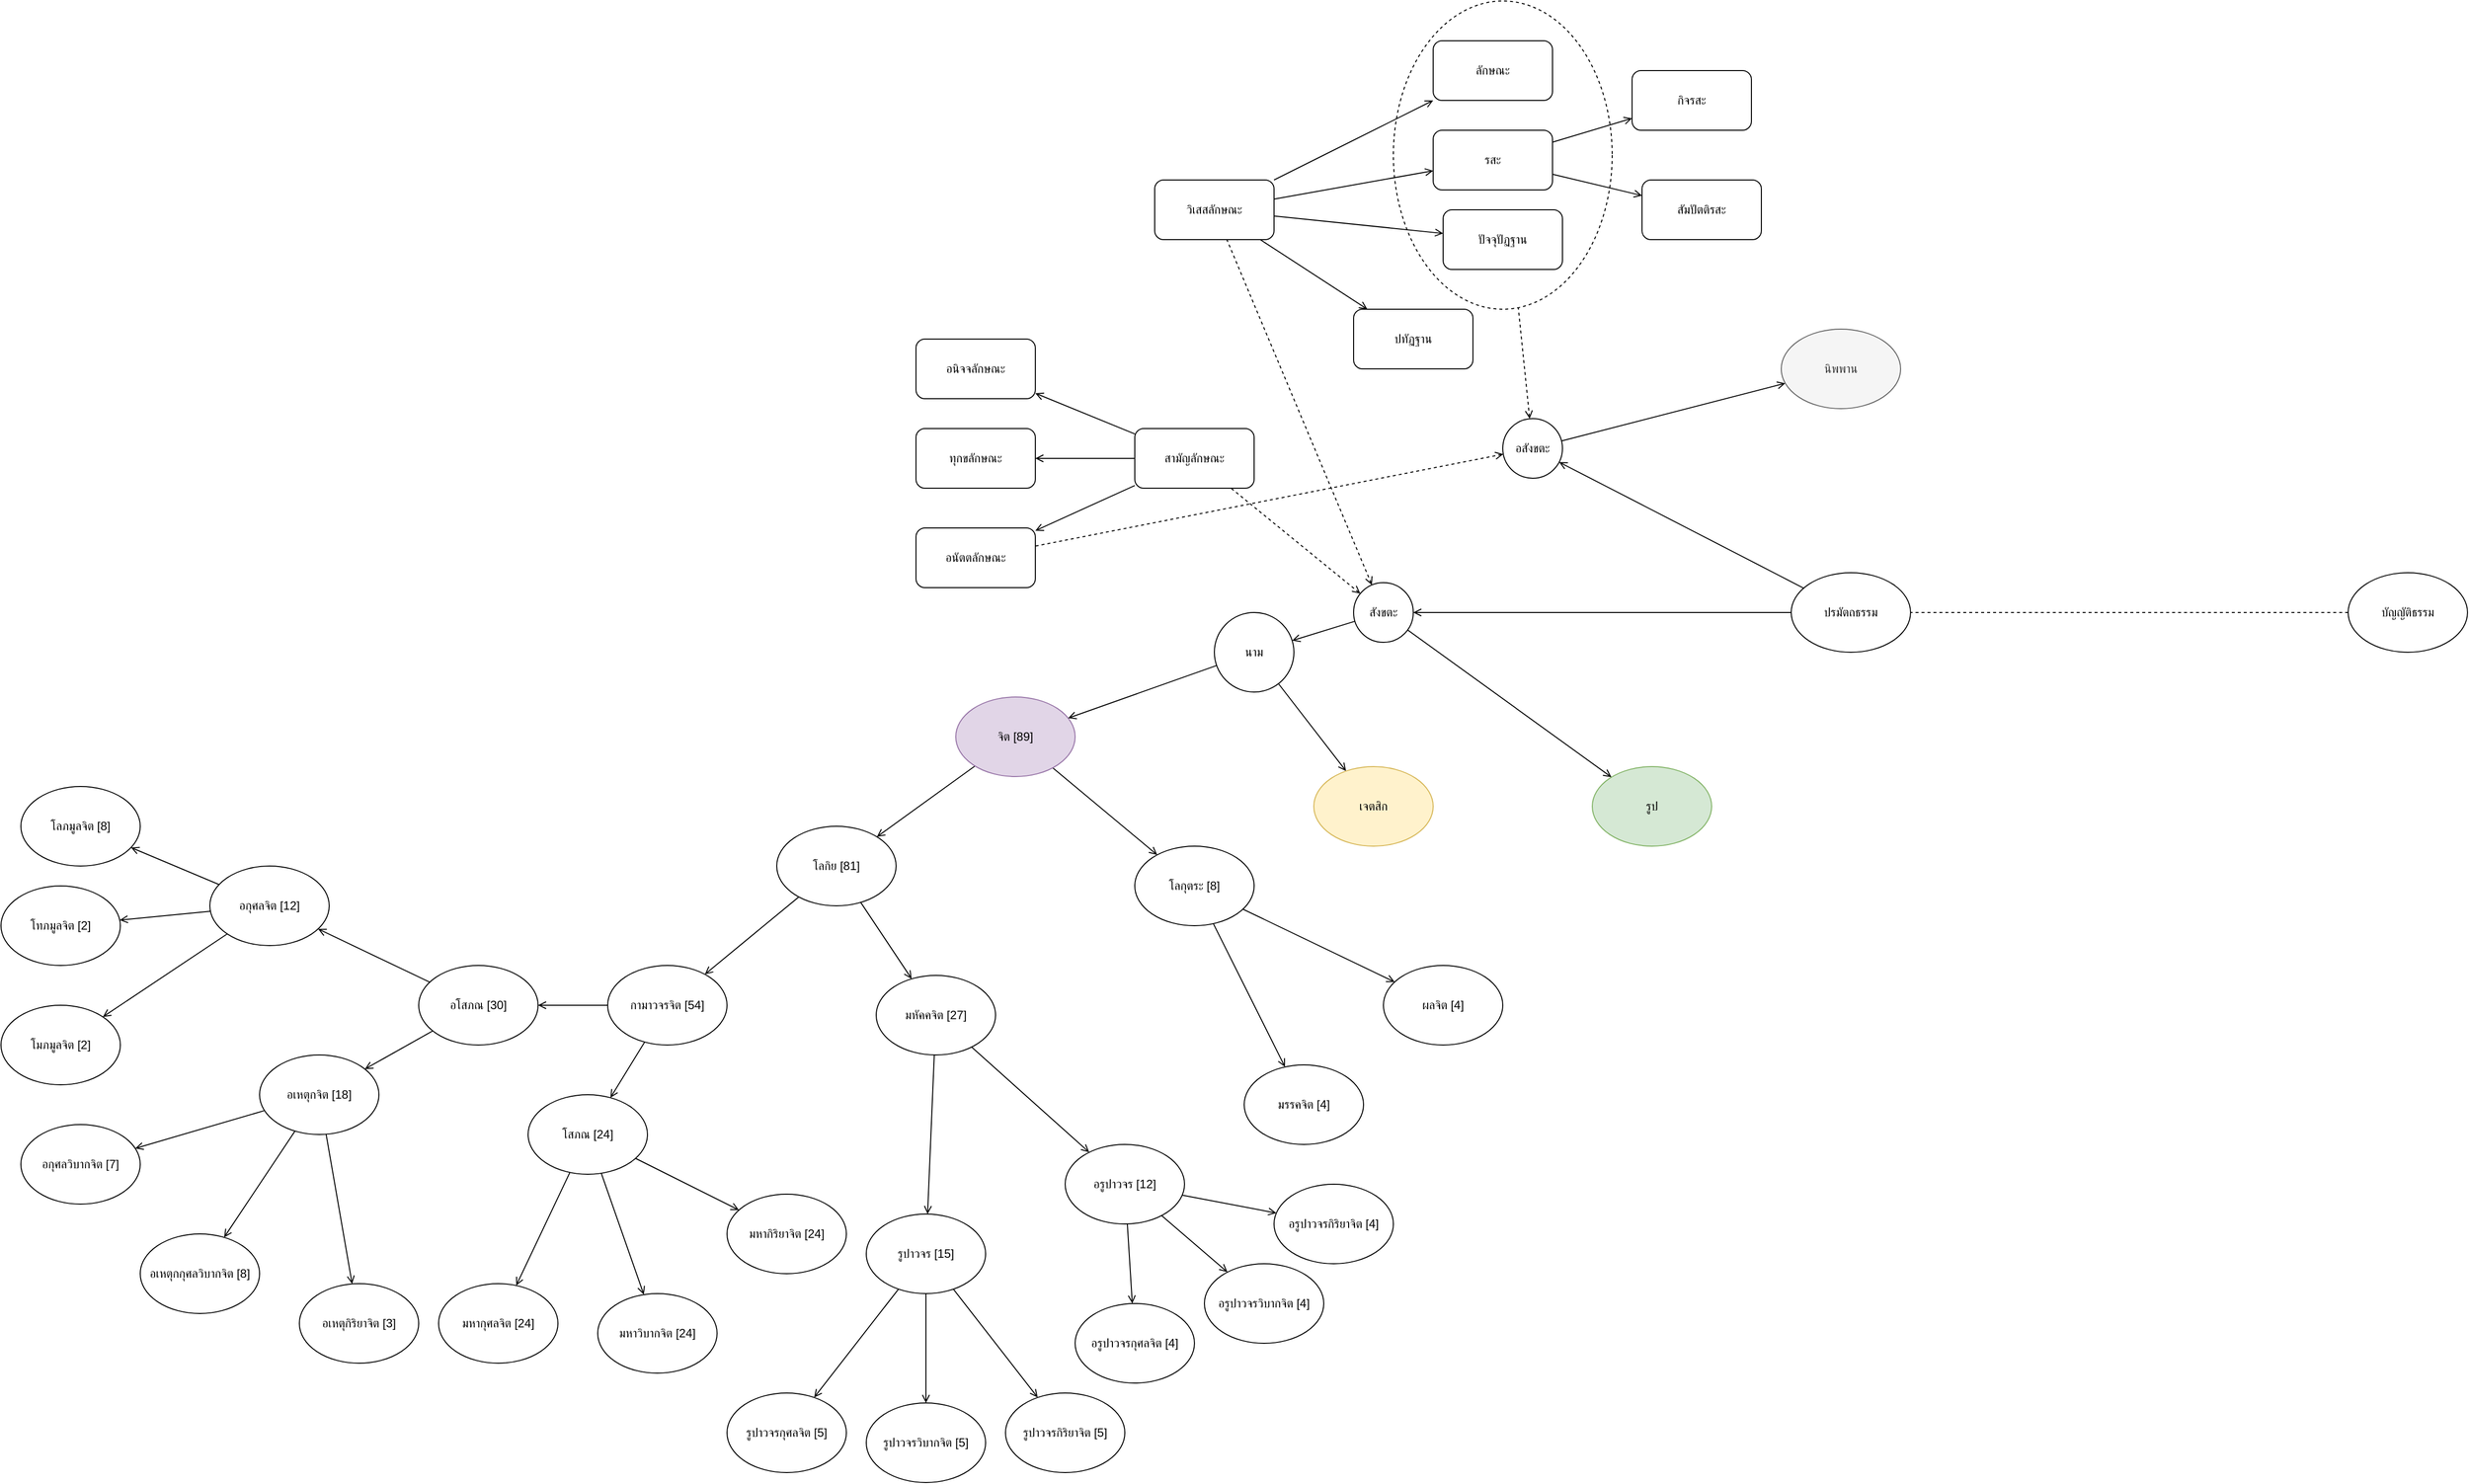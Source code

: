 <mxfile version="16.2.1" type="github">
  <diagram id="NXEd3F06SdvpRlzZAtwD" name="Page-1">
    <mxGraphModel dx="1971" dy="1519" grid="1" gridSize="10" guides="1" tooltips="1" connect="1" arrows="1" fold="1" page="1" pageScale="1" pageWidth="1100" pageHeight="850" math="0" shadow="0">
      <root>
        <mxCell id="0" />
        <mxCell id="1" parent="0" />
        <mxCell id="BVzkEmnIKLTDEYWlBooW-53" style="rounded=0;orthogonalLoop=1;jettySize=auto;html=1;startArrow=none;startFill=0;endArrow=open;endFill=0;" edge="1" parent="1" source="BVzkEmnIKLTDEYWlBooW-47" target="BVzkEmnIKLTDEYWlBooW-87">
          <mxGeometry relative="1" as="geometry" />
        </mxCell>
        <mxCell id="BVzkEmnIKLTDEYWlBooW-57" style="edgeStyle=none;rounded=0;orthogonalLoop=1;jettySize=auto;html=1;startArrow=none;startFill=0;endArrow=open;endFill=0;" edge="1" parent="1" source="BVzkEmnIKLTDEYWlBooW-47" target="BVzkEmnIKLTDEYWlBooW-95">
          <mxGeometry relative="1" as="geometry" />
        </mxCell>
        <mxCell id="BVzkEmnIKLTDEYWlBooW-47" value="ปรมัตถธรรม" style="ellipse;whiteSpace=wrap;html=1;" vertex="1" parent="1">
          <mxGeometry x="820" y="385" width="120" height="80" as="geometry" />
        </mxCell>
        <mxCell id="BVzkEmnIKLTDEYWlBooW-49" style="rounded=0;orthogonalLoop=1;jettySize=auto;html=1;startArrow=none;startFill=0;endArrow=none;endFill=0;dashed=1;" edge="1" parent="1" source="BVzkEmnIKLTDEYWlBooW-48" target="BVzkEmnIKLTDEYWlBooW-47">
          <mxGeometry relative="1" as="geometry" />
        </mxCell>
        <mxCell id="BVzkEmnIKLTDEYWlBooW-48" value="&lt;span&gt;บัญญัติธรรม&lt;/span&gt;" style="ellipse;whiteSpace=wrap;html=1;" vertex="1" parent="1">
          <mxGeometry x="1380" y="385" width="120" height="80" as="geometry" />
        </mxCell>
        <mxCell id="BVzkEmnIKLTDEYWlBooW-70" style="edgeStyle=none;rounded=0;orthogonalLoop=1;jettySize=auto;html=1;startArrow=open;startFill=0;endArrow=none;endFill=0;" edge="1" parent="1" source="BVzkEmnIKLTDEYWlBooW-98" target="BVzkEmnIKLTDEYWlBooW-87">
          <mxGeometry relative="1" as="geometry" />
        </mxCell>
        <mxCell id="BVzkEmnIKLTDEYWlBooW-103" style="edgeStyle=none;rounded=0;orthogonalLoop=1;jettySize=auto;html=1;startArrow=none;startFill=0;endArrow=open;endFill=0;" edge="1" parent="1" source="BVzkEmnIKLTDEYWlBooW-50" target="BVzkEmnIKLTDEYWlBooW-101">
          <mxGeometry relative="1" as="geometry" />
        </mxCell>
        <mxCell id="BVzkEmnIKLTDEYWlBooW-104" style="edgeStyle=none;rounded=0;orthogonalLoop=1;jettySize=auto;html=1;startArrow=none;startFill=0;endArrow=open;endFill=0;" edge="1" parent="1" source="BVzkEmnIKLTDEYWlBooW-50" target="BVzkEmnIKLTDEYWlBooW-102">
          <mxGeometry relative="1" as="geometry" />
        </mxCell>
        <mxCell id="BVzkEmnIKLTDEYWlBooW-50" value="จิต [89]" style="ellipse;whiteSpace=wrap;html=1;fillColor=#e1d5e7;strokeColor=#9673a6;" vertex="1" parent="1">
          <mxGeometry x="-20" y="510" width="120" height="80" as="geometry" />
        </mxCell>
        <mxCell id="BVzkEmnIKLTDEYWlBooW-71" style="edgeStyle=none;rounded=0;orthogonalLoop=1;jettySize=auto;html=1;startArrow=open;startFill=0;endArrow=none;endFill=0;" edge="1" parent="1" source="BVzkEmnIKLTDEYWlBooW-51" target="BVzkEmnIKLTDEYWlBooW-98">
          <mxGeometry relative="1" as="geometry" />
        </mxCell>
        <mxCell id="BVzkEmnIKLTDEYWlBooW-51" value="เจตสิก" style="ellipse;whiteSpace=wrap;html=1;fillColor=#fff2cc;strokeColor=#d6b656;" vertex="1" parent="1">
          <mxGeometry x="340" y="580" width="120" height="80" as="geometry" />
        </mxCell>
        <mxCell id="BVzkEmnIKLTDEYWlBooW-72" style="edgeStyle=none;rounded=0;orthogonalLoop=1;jettySize=auto;html=1;startArrow=open;startFill=0;endArrow=none;endFill=0;" edge="1" parent="1" source="BVzkEmnIKLTDEYWlBooW-52" target="BVzkEmnIKLTDEYWlBooW-87">
          <mxGeometry relative="1" as="geometry" />
        </mxCell>
        <mxCell id="BVzkEmnIKLTDEYWlBooW-52" value="รูป" style="ellipse;whiteSpace=wrap;html=1;fillColor=#d5e8d4;strokeColor=#82b366;" vertex="1" parent="1">
          <mxGeometry x="620" y="580" width="120" height="80" as="geometry" />
        </mxCell>
        <mxCell id="BVzkEmnIKLTDEYWlBooW-94" style="edgeStyle=none;rounded=0;orthogonalLoop=1;jettySize=auto;html=1;startArrow=open;startFill=0;endArrow=none;endFill=0;" edge="1" parent="1" source="BVzkEmnIKLTDEYWlBooW-56" target="BVzkEmnIKLTDEYWlBooW-95">
          <mxGeometry relative="1" as="geometry" />
        </mxCell>
        <mxCell id="BVzkEmnIKLTDEYWlBooW-56" value="นิพพาน" style="ellipse;whiteSpace=wrap;html=1;fillColor=#f5f5f5;fontColor=#333333;strokeColor=#666666;" vertex="1" parent="1">
          <mxGeometry x="810" y="140" width="120" height="80" as="geometry" />
        </mxCell>
        <mxCell id="BVzkEmnIKLTDEYWlBooW-62" style="edgeStyle=none;rounded=0;orthogonalLoop=1;jettySize=auto;html=1;startArrow=none;startFill=0;endArrow=open;endFill=0;" edge="1" parent="1" source="BVzkEmnIKLTDEYWlBooW-58" target="BVzkEmnIKLTDEYWlBooW-60">
          <mxGeometry relative="1" as="geometry" />
        </mxCell>
        <mxCell id="BVzkEmnIKLTDEYWlBooW-63" style="edgeStyle=none;rounded=0;orthogonalLoop=1;jettySize=auto;html=1;startArrow=none;startFill=0;endArrow=open;endFill=0;" edge="1" parent="1" source="BVzkEmnIKLTDEYWlBooW-58" target="BVzkEmnIKLTDEYWlBooW-59">
          <mxGeometry relative="1" as="geometry" />
        </mxCell>
        <mxCell id="BVzkEmnIKLTDEYWlBooW-64" style="edgeStyle=none;rounded=0;orthogonalLoop=1;jettySize=auto;html=1;startArrow=none;startFill=0;endArrow=open;endFill=0;" edge="1" parent="1" source="BVzkEmnIKLTDEYWlBooW-58" target="BVzkEmnIKLTDEYWlBooW-61">
          <mxGeometry relative="1" as="geometry" />
        </mxCell>
        <mxCell id="BVzkEmnIKLTDEYWlBooW-58" value="สามัญลักษณะ" style="rounded=1;whiteSpace=wrap;html=1;" vertex="1" parent="1">
          <mxGeometry x="160" y="240" width="120" height="60" as="geometry" />
        </mxCell>
        <mxCell id="BVzkEmnIKLTDEYWlBooW-59" value="อนิจจลักษณะ" style="rounded=1;whiteSpace=wrap;html=1;" vertex="1" parent="1">
          <mxGeometry x="-60" y="150" width="120" height="60" as="geometry" />
        </mxCell>
        <mxCell id="BVzkEmnIKLTDEYWlBooW-60" value="ทุกขลักษณะ" style="rounded=1;whiteSpace=wrap;html=1;" vertex="1" parent="1">
          <mxGeometry x="-60" y="240" width="120" height="60" as="geometry" />
        </mxCell>
        <mxCell id="BVzkEmnIKLTDEYWlBooW-61" value="อนัตตลักษณะ" style="rounded=1;whiteSpace=wrap;html=1;" vertex="1" parent="1">
          <mxGeometry x="-60" y="340" width="120" height="60" as="geometry" />
        </mxCell>
        <mxCell id="BVzkEmnIKLTDEYWlBooW-76" style="edgeStyle=none;rounded=0;orthogonalLoop=1;jettySize=auto;html=1;startArrow=none;startFill=0;endArrow=open;endFill=0;" edge="1" parent="1" source="BVzkEmnIKLTDEYWlBooW-74" target="BVzkEmnIKLTDEYWlBooW-75">
          <mxGeometry relative="1" as="geometry" />
        </mxCell>
        <mxCell id="BVzkEmnIKLTDEYWlBooW-78" style="edgeStyle=none;rounded=0;orthogonalLoop=1;jettySize=auto;html=1;startArrow=none;startFill=0;endArrow=open;endFill=0;" edge="1" parent="1" source="BVzkEmnIKLTDEYWlBooW-74" target="BVzkEmnIKLTDEYWlBooW-77">
          <mxGeometry relative="1" as="geometry" />
        </mxCell>
        <mxCell id="BVzkEmnIKLTDEYWlBooW-84" style="edgeStyle=none;rounded=0;orthogonalLoop=1;jettySize=auto;html=1;startArrow=none;startFill=0;endArrow=open;endFill=0;" edge="1" parent="1" source="BVzkEmnIKLTDEYWlBooW-74" target="BVzkEmnIKLTDEYWlBooW-83">
          <mxGeometry relative="1" as="geometry" />
        </mxCell>
        <mxCell id="BVzkEmnIKLTDEYWlBooW-86" style="edgeStyle=none;rounded=0;orthogonalLoop=1;jettySize=auto;html=1;startArrow=none;startFill=0;endArrow=open;endFill=0;" edge="1" parent="1" source="BVzkEmnIKLTDEYWlBooW-74" target="BVzkEmnIKLTDEYWlBooW-85">
          <mxGeometry relative="1" as="geometry" />
        </mxCell>
        <mxCell id="BVzkEmnIKLTDEYWlBooW-74" value="วิเสสลักษณะ" style="rounded=1;whiteSpace=wrap;html=1;" vertex="1" parent="1">
          <mxGeometry x="180" y="-10" width="120" height="60" as="geometry" />
        </mxCell>
        <mxCell id="BVzkEmnIKLTDEYWlBooW-75" value="ลักษณะ" style="rounded=1;whiteSpace=wrap;html=1;" vertex="1" parent="1">
          <mxGeometry x="460" y="-150" width="120" height="60" as="geometry" />
        </mxCell>
        <mxCell id="BVzkEmnIKLTDEYWlBooW-80" style="edgeStyle=none;rounded=0;orthogonalLoop=1;jettySize=auto;html=1;startArrow=none;startFill=0;endArrow=open;endFill=0;" edge="1" parent="1" source="BVzkEmnIKLTDEYWlBooW-77" target="BVzkEmnIKLTDEYWlBooW-79">
          <mxGeometry relative="1" as="geometry" />
        </mxCell>
        <mxCell id="BVzkEmnIKLTDEYWlBooW-82" style="edgeStyle=none;rounded=0;orthogonalLoop=1;jettySize=auto;html=1;startArrow=none;startFill=0;endArrow=open;endFill=0;" edge="1" parent="1" source="BVzkEmnIKLTDEYWlBooW-77" target="BVzkEmnIKLTDEYWlBooW-81">
          <mxGeometry relative="1" as="geometry" />
        </mxCell>
        <mxCell id="BVzkEmnIKLTDEYWlBooW-77" value="รสะ" style="rounded=1;whiteSpace=wrap;html=1;" vertex="1" parent="1">
          <mxGeometry x="460" y="-60" width="120" height="60" as="geometry" />
        </mxCell>
        <mxCell id="BVzkEmnIKLTDEYWlBooW-79" value="กิจรสะ" style="rounded=1;whiteSpace=wrap;html=1;" vertex="1" parent="1">
          <mxGeometry x="660" y="-120" width="120" height="60" as="geometry" />
        </mxCell>
        <mxCell id="BVzkEmnIKLTDEYWlBooW-81" value="สัมปัตติรสะ" style="rounded=1;whiteSpace=wrap;html=1;" vertex="1" parent="1">
          <mxGeometry x="670" y="-10" width="120" height="60" as="geometry" />
        </mxCell>
        <mxCell id="BVzkEmnIKLTDEYWlBooW-83" value="ปัจจุปัฏฐาน" style="rounded=1;whiteSpace=wrap;html=1;" vertex="1" parent="1">
          <mxGeometry x="470" y="20" width="120" height="60" as="geometry" />
        </mxCell>
        <mxCell id="BVzkEmnIKLTDEYWlBooW-85" value="ปทัฏฐาน" style="rounded=1;whiteSpace=wrap;html=1;" vertex="1" parent="1">
          <mxGeometry x="380" y="120" width="120" height="60" as="geometry" />
        </mxCell>
        <mxCell id="BVzkEmnIKLTDEYWlBooW-88" style="edgeStyle=none;rounded=0;orthogonalLoop=1;jettySize=auto;html=1;startArrow=open;startFill=0;endArrow=none;endFill=0;dashed=1;" edge="1" parent="1" source="BVzkEmnIKLTDEYWlBooW-87" target="BVzkEmnIKLTDEYWlBooW-58">
          <mxGeometry relative="1" as="geometry" />
        </mxCell>
        <mxCell id="BVzkEmnIKLTDEYWlBooW-89" style="edgeStyle=none;rounded=0;orthogonalLoop=1;jettySize=auto;html=1;dashed=1;startArrow=open;startFill=0;endArrow=none;endFill=0;" edge="1" parent="1" source="BVzkEmnIKLTDEYWlBooW-87" target="BVzkEmnIKLTDEYWlBooW-74">
          <mxGeometry relative="1" as="geometry" />
        </mxCell>
        <mxCell id="BVzkEmnIKLTDEYWlBooW-87" value="สังขตะ" style="ellipse;whiteSpace=wrap;html=1;aspect=fixed;" vertex="1" parent="1">
          <mxGeometry x="380" y="395" width="60" height="60" as="geometry" />
        </mxCell>
        <mxCell id="BVzkEmnIKLTDEYWlBooW-93" value="" style="ellipse;whiteSpace=wrap;html=1;fillColor=none;dashed=1;" vertex="1" parent="1">
          <mxGeometry x="420" y="-190" width="220" height="310" as="geometry" />
        </mxCell>
        <mxCell id="BVzkEmnIKLTDEYWlBooW-96" style="edgeStyle=none;rounded=0;orthogonalLoop=1;jettySize=auto;html=1;dashed=1;startArrow=open;startFill=0;endArrow=none;endFill=0;" edge="1" parent="1" source="BVzkEmnIKLTDEYWlBooW-95" target="BVzkEmnIKLTDEYWlBooW-93">
          <mxGeometry relative="1" as="geometry" />
        </mxCell>
        <mxCell id="BVzkEmnIKLTDEYWlBooW-97" style="edgeStyle=none;rounded=0;orthogonalLoop=1;jettySize=auto;html=1;dashed=1;startArrow=open;startFill=0;endArrow=none;endFill=0;" edge="1" parent="1" source="BVzkEmnIKLTDEYWlBooW-95" target="BVzkEmnIKLTDEYWlBooW-61">
          <mxGeometry relative="1" as="geometry" />
        </mxCell>
        <mxCell id="BVzkEmnIKLTDEYWlBooW-95" value="อสังขตะ" style="ellipse;whiteSpace=wrap;html=1;aspect=fixed;" vertex="1" parent="1">
          <mxGeometry x="530" y="230" width="60" height="60" as="geometry" />
        </mxCell>
        <mxCell id="BVzkEmnIKLTDEYWlBooW-100" style="edgeStyle=none;rounded=0;orthogonalLoop=1;jettySize=auto;html=1;startArrow=none;startFill=0;endArrow=open;endFill=0;" edge="1" parent="1" source="BVzkEmnIKLTDEYWlBooW-98" target="BVzkEmnIKLTDEYWlBooW-50">
          <mxGeometry relative="1" as="geometry" />
        </mxCell>
        <mxCell id="BVzkEmnIKLTDEYWlBooW-98" value="นาม" style="ellipse;whiteSpace=wrap;html=1;aspect=fixed;fillColor=none;" vertex="1" parent="1">
          <mxGeometry x="240" y="425" width="80" height="80" as="geometry" />
        </mxCell>
        <mxCell id="BVzkEmnIKLTDEYWlBooW-107" style="edgeStyle=none;rounded=0;orthogonalLoop=1;jettySize=auto;html=1;startArrow=none;startFill=0;endArrow=open;endFill=0;" edge="1" parent="1" source="BVzkEmnIKLTDEYWlBooW-101" target="BVzkEmnIKLTDEYWlBooW-105">
          <mxGeometry relative="1" as="geometry" />
        </mxCell>
        <mxCell id="BVzkEmnIKLTDEYWlBooW-108" style="edgeStyle=none;rounded=0;orthogonalLoop=1;jettySize=auto;html=1;startArrow=none;startFill=0;endArrow=open;endFill=0;" edge="1" parent="1" source="BVzkEmnIKLTDEYWlBooW-101" target="BVzkEmnIKLTDEYWlBooW-106">
          <mxGeometry relative="1" as="geometry" />
        </mxCell>
        <mxCell id="BVzkEmnIKLTDEYWlBooW-101" value="โลกิย [81]" style="ellipse;whiteSpace=wrap;html=1;" vertex="1" parent="1">
          <mxGeometry x="-200" y="640" width="120" height="80" as="geometry" />
        </mxCell>
        <mxCell id="BVzkEmnIKLTDEYWlBooW-111" style="edgeStyle=none;rounded=0;orthogonalLoop=1;jettySize=auto;html=1;startArrow=none;startFill=0;endArrow=open;endFill=0;" edge="1" parent="1" source="BVzkEmnIKLTDEYWlBooW-102" target="BVzkEmnIKLTDEYWlBooW-109">
          <mxGeometry relative="1" as="geometry" />
        </mxCell>
        <mxCell id="BVzkEmnIKLTDEYWlBooW-112" style="edgeStyle=none;rounded=0;orthogonalLoop=1;jettySize=auto;html=1;startArrow=none;startFill=0;endArrow=open;endFill=0;" edge="1" parent="1" source="BVzkEmnIKLTDEYWlBooW-102" target="BVzkEmnIKLTDEYWlBooW-110">
          <mxGeometry relative="1" as="geometry" />
        </mxCell>
        <mxCell id="BVzkEmnIKLTDEYWlBooW-102" value="โลกุตระ [8]" style="ellipse;whiteSpace=wrap;html=1;" vertex="1" parent="1">
          <mxGeometry x="160" y="660" width="120" height="80" as="geometry" />
        </mxCell>
        <mxCell id="BVzkEmnIKLTDEYWlBooW-115" style="edgeStyle=none;rounded=0;orthogonalLoop=1;jettySize=auto;html=1;startArrow=none;startFill=0;endArrow=open;endFill=0;" edge="1" parent="1" source="BVzkEmnIKLTDEYWlBooW-105" target="BVzkEmnIKLTDEYWlBooW-113">
          <mxGeometry relative="1" as="geometry" />
        </mxCell>
        <mxCell id="BVzkEmnIKLTDEYWlBooW-116" style="edgeStyle=none;rounded=0;orthogonalLoop=1;jettySize=auto;html=1;startArrow=none;startFill=0;endArrow=open;endFill=0;" edge="1" parent="1" source="BVzkEmnIKLTDEYWlBooW-105" target="BVzkEmnIKLTDEYWlBooW-114">
          <mxGeometry relative="1" as="geometry" />
        </mxCell>
        <mxCell id="BVzkEmnIKLTDEYWlBooW-105" value="กามาวจรจิต [54]" style="ellipse;whiteSpace=wrap;html=1;" vertex="1" parent="1">
          <mxGeometry x="-370" y="780" width="120" height="80" as="geometry" />
        </mxCell>
        <mxCell id="BVzkEmnIKLTDEYWlBooW-119" style="edgeStyle=none;rounded=0;orthogonalLoop=1;jettySize=auto;html=1;startArrow=none;startFill=0;endArrow=open;endFill=0;" edge="1" parent="1" source="BVzkEmnIKLTDEYWlBooW-106" target="BVzkEmnIKLTDEYWlBooW-117">
          <mxGeometry relative="1" as="geometry" />
        </mxCell>
        <mxCell id="BVzkEmnIKLTDEYWlBooW-120" style="edgeStyle=none;rounded=0;orthogonalLoop=1;jettySize=auto;html=1;startArrow=none;startFill=0;endArrow=open;endFill=0;" edge="1" parent="1" source="BVzkEmnIKLTDEYWlBooW-106" target="BVzkEmnIKLTDEYWlBooW-118">
          <mxGeometry relative="1" as="geometry" />
        </mxCell>
        <mxCell id="BVzkEmnIKLTDEYWlBooW-106" value="มหัคคจิต [27]" style="ellipse;whiteSpace=wrap;html=1;" vertex="1" parent="1">
          <mxGeometry x="-100" y="790" width="120" height="80" as="geometry" />
        </mxCell>
        <mxCell id="BVzkEmnIKLTDEYWlBooW-109" value="มรรคจิต [4]" style="ellipse;whiteSpace=wrap;html=1;" vertex="1" parent="1">
          <mxGeometry x="270" y="880" width="120" height="80" as="geometry" />
        </mxCell>
        <mxCell id="BVzkEmnIKLTDEYWlBooW-110" value="ผลจิต [4]" style="ellipse;whiteSpace=wrap;html=1;" vertex="1" parent="1">
          <mxGeometry x="410" y="780" width="120" height="80" as="geometry" />
        </mxCell>
        <mxCell id="BVzkEmnIKLTDEYWlBooW-123" style="edgeStyle=none;rounded=0;orthogonalLoop=1;jettySize=auto;html=1;startArrow=none;startFill=0;endArrow=open;endFill=0;" edge="1" parent="1" source="BVzkEmnIKLTDEYWlBooW-113" target="BVzkEmnIKLTDEYWlBooW-121">
          <mxGeometry relative="1" as="geometry" />
        </mxCell>
        <mxCell id="BVzkEmnIKLTDEYWlBooW-124" style="edgeStyle=none;rounded=0;orthogonalLoop=1;jettySize=auto;html=1;startArrow=none;startFill=0;endArrow=open;endFill=0;" edge="1" parent="1" source="BVzkEmnIKLTDEYWlBooW-113" target="BVzkEmnIKLTDEYWlBooW-122">
          <mxGeometry relative="1" as="geometry" />
        </mxCell>
        <mxCell id="BVzkEmnIKLTDEYWlBooW-113" value="อโสภณ [30]" style="ellipse;whiteSpace=wrap;html=1;" vertex="1" parent="1">
          <mxGeometry x="-560" y="780" width="120" height="80" as="geometry" />
        </mxCell>
        <mxCell id="BVzkEmnIKLTDEYWlBooW-140" style="edgeStyle=none;rounded=0;orthogonalLoop=1;jettySize=auto;html=1;startArrow=none;startFill=0;endArrow=open;endFill=0;" edge="1" parent="1" source="BVzkEmnIKLTDEYWlBooW-114" target="BVzkEmnIKLTDEYWlBooW-137">
          <mxGeometry relative="1" as="geometry" />
        </mxCell>
        <mxCell id="BVzkEmnIKLTDEYWlBooW-141" style="edgeStyle=none;rounded=0;orthogonalLoop=1;jettySize=auto;html=1;startArrow=none;startFill=0;endArrow=open;endFill=0;" edge="1" parent="1" source="BVzkEmnIKLTDEYWlBooW-114" target="BVzkEmnIKLTDEYWlBooW-138">
          <mxGeometry relative="1" as="geometry" />
        </mxCell>
        <mxCell id="BVzkEmnIKLTDEYWlBooW-142" style="edgeStyle=none;rounded=0;orthogonalLoop=1;jettySize=auto;html=1;startArrow=none;startFill=0;endArrow=open;endFill=0;" edge="1" parent="1" source="BVzkEmnIKLTDEYWlBooW-114" target="BVzkEmnIKLTDEYWlBooW-139">
          <mxGeometry relative="1" as="geometry" />
        </mxCell>
        <mxCell id="BVzkEmnIKLTDEYWlBooW-114" value="โสภณ [24]" style="ellipse;whiteSpace=wrap;html=1;" vertex="1" parent="1">
          <mxGeometry x="-450" y="910" width="120" height="80" as="geometry" />
        </mxCell>
        <mxCell id="BVzkEmnIKLTDEYWlBooW-146" style="edgeStyle=none;rounded=0;orthogonalLoop=1;jettySize=auto;html=1;startArrow=none;startFill=0;endArrow=open;endFill=0;" edge="1" parent="1" source="BVzkEmnIKLTDEYWlBooW-117" target="BVzkEmnIKLTDEYWlBooW-143">
          <mxGeometry relative="1" as="geometry" />
        </mxCell>
        <mxCell id="BVzkEmnIKLTDEYWlBooW-147" style="edgeStyle=none;rounded=0;orthogonalLoop=1;jettySize=auto;html=1;startArrow=none;startFill=0;endArrow=open;endFill=0;" edge="1" parent="1" source="BVzkEmnIKLTDEYWlBooW-117" target="BVzkEmnIKLTDEYWlBooW-144">
          <mxGeometry relative="1" as="geometry" />
        </mxCell>
        <mxCell id="BVzkEmnIKLTDEYWlBooW-148" style="edgeStyle=none;rounded=0;orthogonalLoop=1;jettySize=auto;html=1;startArrow=none;startFill=0;endArrow=open;endFill=0;" edge="1" parent="1" source="BVzkEmnIKLTDEYWlBooW-117" target="BVzkEmnIKLTDEYWlBooW-145">
          <mxGeometry relative="1" as="geometry" />
        </mxCell>
        <mxCell id="BVzkEmnIKLTDEYWlBooW-117" value="รูปาวจร [15]" style="ellipse;whiteSpace=wrap;html=1;" vertex="1" parent="1">
          <mxGeometry x="-110" y="1030" width="120" height="80" as="geometry" />
        </mxCell>
        <mxCell id="BVzkEmnIKLTDEYWlBooW-152" style="edgeStyle=none;rounded=0;orthogonalLoop=1;jettySize=auto;html=1;startArrow=none;startFill=0;endArrow=open;endFill=0;" edge="1" parent="1" source="BVzkEmnIKLTDEYWlBooW-118" target="BVzkEmnIKLTDEYWlBooW-149">
          <mxGeometry relative="1" as="geometry" />
        </mxCell>
        <mxCell id="BVzkEmnIKLTDEYWlBooW-153" style="edgeStyle=none;rounded=0;orthogonalLoop=1;jettySize=auto;html=1;startArrow=none;startFill=0;endArrow=open;endFill=0;" edge="1" parent="1" source="BVzkEmnIKLTDEYWlBooW-118" target="BVzkEmnIKLTDEYWlBooW-150">
          <mxGeometry relative="1" as="geometry" />
        </mxCell>
        <mxCell id="BVzkEmnIKLTDEYWlBooW-154" style="edgeStyle=none;rounded=0;orthogonalLoop=1;jettySize=auto;html=1;startArrow=none;startFill=0;endArrow=open;endFill=0;" edge="1" parent="1" source="BVzkEmnIKLTDEYWlBooW-118" target="BVzkEmnIKLTDEYWlBooW-151">
          <mxGeometry relative="1" as="geometry" />
        </mxCell>
        <mxCell id="BVzkEmnIKLTDEYWlBooW-118" value="อรูปาวจร&amp;nbsp;[12]" style="ellipse;whiteSpace=wrap;html=1;" vertex="1" parent="1">
          <mxGeometry x="90" y="960" width="120" height="80" as="geometry" />
        </mxCell>
        <mxCell id="BVzkEmnIKLTDEYWlBooW-128" style="edgeStyle=none;rounded=0;orthogonalLoop=1;jettySize=auto;html=1;startArrow=none;startFill=0;endArrow=open;endFill=0;" edge="1" parent="1" source="BVzkEmnIKLTDEYWlBooW-121" target="BVzkEmnIKLTDEYWlBooW-125">
          <mxGeometry relative="1" as="geometry" />
        </mxCell>
        <mxCell id="BVzkEmnIKLTDEYWlBooW-129" style="edgeStyle=none;rounded=0;orthogonalLoop=1;jettySize=auto;html=1;startArrow=none;startFill=0;endArrow=open;endFill=0;" edge="1" parent="1" source="BVzkEmnIKLTDEYWlBooW-121" target="BVzkEmnIKLTDEYWlBooW-126">
          <mxGeometry relative="1" as="geometry" />
        </mxCell>
        <mxCell id="BVzkEmnIKLTDEYWlBooW-130" style="edgeStyle=none;rounded=0;orthogonalLoop=1;jettySize=auto;html=1;startArrow=none;startFill=0;endArrow=open;endFill=0;" edge="1" parent="1" source="BVzkEmnIKLTDEYWlBooW-121" target="BVzkEmnIKLTDEYWlBooW-127">
          <mxGeometry relative="1" as="geometry" />
        </mxCell>
        <mxCell id="BVzkEmnIKLTDEYWlBooW-121" value="อกุศลจิต [12]" style="ellipse;whiteSpace=wrap;html=1;" vertex="1" parent="1">
          <mxGeometry x="-770" y="680" width="120" height="80" as="geometry" />
        </mxCell>
        <mxCell id="BVzkEmnIKLTDEYWlBooW-134" style="edgeStyle=none;rounded=0;orthogonalLoop=1;jettySize=auto;html=1;startArrow=none;startFill=0;endArrow=open;endFill=0;" edge="1" parent="1" source="BVzkEmnIKLTDEYWlBooW-122" target="BVzkEmnIKLTDEYWlBooW-131">
          <mxGeometry relative="1" as="geometry" />
        </mxCell>
        <mxCell id="BVzkEmnIKLTDEYWlBooW-135" style="edgeStyle=none;rounded=0;orthogonalLoop=1;jettySize=auto;html=1;startArrow=none;startFill=0;endArrow=open;endFill=0;" edge="1" parent="1" source="BVzkEmnIKLTDEYWlBooW-122" target="BVzkEmnIKLTDEYWlBooW-132">
          <mxGeometry relative="1" as="geometry" />
        </mxCell>
        <mxCell id="BVzkEmnIKLTDEYWlBooW-136" style="edgeStyle=none;rounded=0;orthogonalLoop=1;jettySize=auto;html=1;startArrow=none;startFill=0;endArrow=open;endFill=0;" edge="1" parent="1" source="BVzkEmnIKLTDEYWlBooW-122" target="BVzkEmnIKLTDEYWlBooW-133">
          <mxGeometry relative="1" as="geometry" />
        </mxCell>
        <mxCell id="BVzkEmnIKLTDEYWlBooW-122" value="อเหตุกจิต [18]" style="ellipse;whiteSpace=wrap;html=1;" vertex="1" parent="1">
          <mxGeometry x="-720" y="870" width="120" height="80" as="geometry" />
        </mxCell>
        <mxCell id="BVzkEmnIKLTDEYWlBooW-125" value="โลภมูลจิต [8]" style="ellipse;whiteSpace=wrap;html=1;" vertex="1" parent="1">
          <mxGeometry x="-960" y="600" width="120" height="80" as="geometry" />
        </mxCell>
        <mxCell id="BVzkEmnIKLTDEYWlBooW-126" value="โทภมูลจิต&amp;nbsp;[2]" style="ellipse;whiteSpace=wrap;html=1;" vertex="1" parent="1">
          <mxGeometry x="-980" y="700" width="120" height="80" as="geometry" />
        </mxCell>
        <mxCell id="BVzkEmnIKLTDEYWlBooW-127" value="โมภมูลจิต [2]" style="ellipse;whiteSpace=wrap;html=1;" vertex="1" parent="1">
          <mxGeometry x="-980" y="820" width="120" height="80" as="geometry" />
        </mxCell>
        <mxCell id="BVzkEmnIKLTDEYWlBooW-131" value="อกุศลวิบากจิต [7]" style="ellipse;whiteSpace=wrap;html=1;" vertex="1" parent="1">
          <mxGeometry x="-960" y="940" width="120" height="80" as="geometry" />
        </mxCell>
        <mxCell id="BVzkEmnIKLTDEYWlBooW-132" value="อเหตุกกุศลวิบากจิต&amp;nbsp;[8]" style="ellipse;whiteSpace=wrap;html=1;" vertex="1" parent="1">
          <mxGeometry x="-840" y="1050" width="120" height="80" as="geometry" />
        </mxCell>
        <mxCell id="BVzkEmnIKLTDEYWlBooW-133" value="อเหตุกิริยาจิต&amp;nbsp;[3]" style="ellipse;whiteSpace=wrap;html=1;" vertex="1" parent="1">
          <mxGeometry x="-680" y="1100" width="120" height="80" as="geometry" />
        </mxCell>
        <mxCell id="BVzkEmnIKLTDEYWlBooW-137" value="มหากุศลจิต [24]" style="ellipse;whiteSpace=wrap;html=1;" vertex="1" parent="1">
          <mxGeometry x="-540" y="1100" width="120" height="80" as="geometry" />
        </mxCell>
        <mxCell id="BVzkEmnIKLTDEYWlBooW-138" value="มหาวิบากจิต [24]" style="ellipse;whiteSpace=wrap;html=1;" vertex="1" parent="1">
          <mxGeometry x="-380" y="1110" width="120" height="80" as="geometry" />
        </mxCell>
        <mxCell id="BVzkEmnIKLTDEYWlBooW-139" value="มหากิริยาจิต [24]" style="ellipse;whiteSpace=wrap;html=1;" vertex="1" parent="1">
          <mxGeometry x="-250" y="1010" width="120" height="80" as="geometry" />
        </mxCell>
        <mxCell id="BVzkEmnIKLTDEYWlBooW-143" value="รูปาวจรกุศลจิต [5]" style="ellipse;whiteSpace=wrap;html=1;" vertex="1" parent="1">
          <mxGeometry x="-250" y="1210" width="120" height="80" as="geometry" />
        </mxCell>
        <mxCell id="BVzkEmnIKLTDEYWlBooW-144" value="รูปาวจรวิบากจิต [5]" style="ellipse;whiteSpace=wrap;html=1;" vertex="1" parent="1">
          <mxGeometry x="-110" y="1220" width="120" height="80" as="geometry" />
        </mxCell>
        <mxCell id="BVzkEmnIKLTDEYWlBooW-145" value="รูปาวจรกิริยาจิต [5]" style="ellipse;whiteSpace=wrap;html=1;" vertex="1" parent="1">
          <mxGeometry x="30" y="1210" width="120" height="80" as="geometry" />
        </mxCell>
        <mxCell id="BVzkEmnIKLTDEYWlBooW-149" value="อรูปาวจรกุศลจิต [4]" style="ellipse;whiteSpace=wrap;html=1;" vertex="1" parent="1">
          <mxGeometry x="100" y="1120" width="120" height="80" as="geometry" />
        </mxCell>
        <mxCell id="BVzkEmnIKLTDEYWlBooW-150" value="อรูปาวจรวิบากจิต&amp;nbsp;[4]" style="ellipse;whiteSpace=wrap;html=1;" vertex="1" parent="1">
          <mxGeometry x="230" y="1080" width="120" height="80" as="geometry" />
        </mxCell>
        <mxCell id="BVzkEmnIKLTDEYWlBooW-151" value="อรูปาวจรกิริยาจิต&amp;nbsp;[4]" style="ellipse;whiteSpace=wrap;html=1;" vertex="1" parent="1">
          <mxGeometry x="300" y="1000" width="120" height="80" as="geometry" />
        </mxCell>
      </root>
    </mxGraphModel>
  </diagram>
</mxfile>
